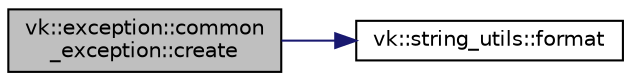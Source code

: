 digraph "vk::exception::common_exception::create"
{
 // LATEX_PDF_SIZE
  edge [fontname="Helvetica",fontsize="10",labelfontname="Helvetica",labelfontsize="10"];
  node [fontname="Helvetica",fontsize="10",shape=record];
  rankdir="LR";
  Node1 [label="vk::exception::common\l_exception::create",height=0.2,width=0.4,color="black", fillcolor="grey75", style="filled", fontcolor="black",tooltip=" "];
  Node1 -> Node2 [color="midnightblue",fontsize="10",style="solid",fontname="Helvetica"];
  Node2 [label="vk::string_utils::format",height=0.2,width=0.4,color="black", fillcolor="white", style="filled",URL="$namespacevk_1_1string__utils.html#aeb80a403f0a69bcbb3fe26964e85bff0",tooltip=" "];
}
